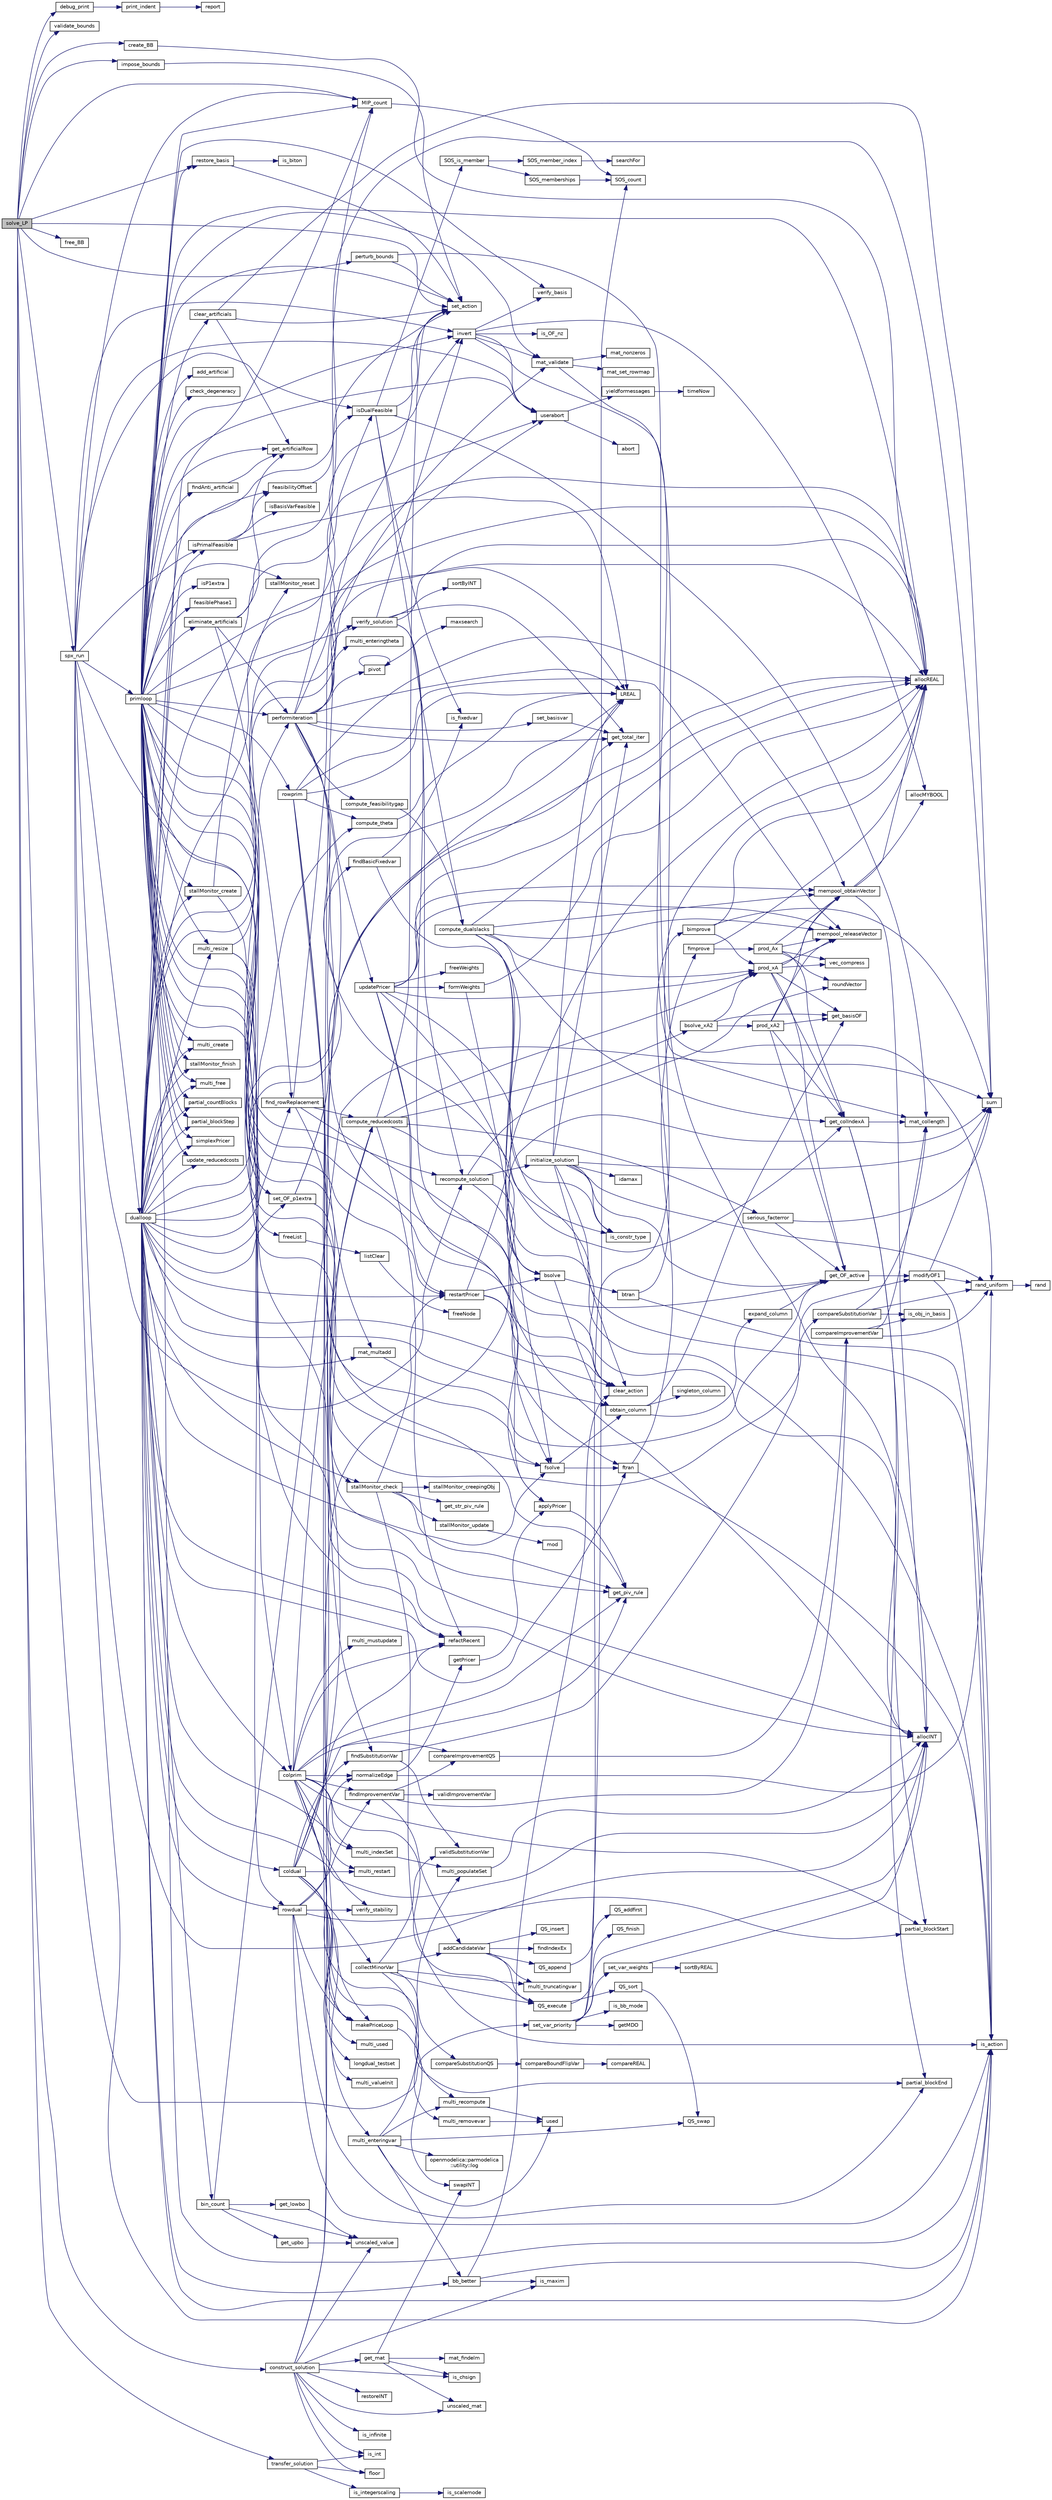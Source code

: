 digraph "solve_LP"
{
  edge [fontname="Helvetica",fontsize="10",labelfontname="Helvetica",labelfontsize="10"];
  node [fontname="Helvetica",fontsize="10",shape=record];
  rankdir="LR";
  Node1168 [label="solve_LP",height=0.2,width=0.4,color="black", fillcolor="grey75", style="filled", fontcolor="black"];
  Node1168 -> Node1169 [color="midnightblue",fontsize="10",style="solid",fontname="Helvetica"];
  Node1169 [label="debug_print",height=0.2,width=0.4,color="black", fillcolor="white", style="filled",URL="$d6/d82/lp__report_8c.html#a0ccdadb22d602055e46341d89d362c7e"];
  Node1169 -> Node1170 [color="midnightblue",fontsize="10",style="solid",fontname="Helvetica"];
  Node1170 [label="print_indent",height=0.2,width=0.4,color="black", fillcolor="white", style="filled",URL="$d6/d82/lp__report_8c.html#abc552c88ccc437ef9f267c7b7e725159"];
  Node1170 -> Node1171 [color="midnightblue",fontsize="10",style="solid",fontname="Helvetica"];
  Node1171 [label="report",height=0.2,width=0.4,color="black", fillcolor="white", style="filled",URL="$d6/d82/lp__report_8c.html#a44ef60e159dc1290b7da87301e244357"];
  Node1168 -> Node1172 [color="midnightblue",fontsize="10",style="solid",fontname="Helvetica"];
  Node1172 [label="validate_bounds",height=0.2,width=0.4,color="black", fillcolor="white", style="filled",URL="$d4/d79/lp__lib_8c.html#a29884982366ad44718981ca53cf327f9"];
  Node1168 -> Node1173 [color="midnightblue",fontsize="10",style="solid",fontname="Helvetica"];
  Node1173 [label="impose_bounds",height=0.2,width=0.4,color="black", fillcolor="white", style="filled",URL="$d4/d79/lp__lib_8c.html#a750610b495211f236815474e99a8e85a"];
  Node1173 -> Node1174 [color="midnightblue",fontsize="10",style="solid",fontname="Helvetica"];
  Node1174 [label="set_action",height=0.2,width=0.4,color="black", fillcolor="white", style="filled",URL="$d4/d79/lp__lib_8c.html#ad4fefd09a7c66c454785da9ec150ecc1"];
  Node1168 -> Node1175 [color="midnightblue",fontsize="10",style="solid",fontname="Helvetica"];
  Node1175 [label="restore_basis",height=0.2,width=0.4,color="black", fillcolor="white", style="filled",URL="$d4/d79/lp__lib_8c.html#a813f387194d0ca35c45cc01427be785e"];
  Node1175 -> Node1176 [color="midnightblue",fontsize="10",style="solid",fontname="Helvetica"];
  Node1176 [label="is_biton",height=0.2,width=0.4,color="black", fillcolor="white", style="filled",URL="$d6/d2f/lp__bit_8h.html#aa1525260dfa7e8679d16ed29883f7209"];
  Node1175 -> Node1174 [color="midnightblue",fontsize="10",style="solid",fontname="Helvetica"];
  Node1168 -> Node1177 [color="midnightblue",fontsize="10",style="solid",fontname="Helvetica"];
  Node1177 [label="spx_run",height=0.2,width=0.4,color="black", fillcolor="white", style="filled",URL="$d2/d6c/lp__simplex_8c.html#a96c15afcfa902a5b78af4dfb412010bd"];
  Node1177 -> Node1178 [color="midnightblue",fontsize="10",style="solid",fontname="Helvetica"];
  Node1178 [label="set_OF_p1extra",height=0.2,width=0.4,color="black", fillcolor="white", style="filled",URL="$d4/d79/lp__lib_8c.html#adc76c3db389fcfd8ce6a06c28dfc30fa"];
  Node1178 -> Node1179 [color="midnightblue",fontsize="10",style="solid",fontname="Helvetica"];
  Node1179 [label="get_total_iter",height=0.2,width=0.4,color="black", fillcolor="white", style="filled",URL="$d4/d79/lp__lib_8c.html#a16f9fb2efbfc7e98ea17543cfa84e8f5"];
  Node1178 -> Node1180 [color="midnightblue",fontsize="10",style="solid",fontname="Helvetica"];
  Node1180 [label="allocREAL",height=0.2,width=0.4,color="black", fillcolor="white", style="filled",URL="$d9/d18/lp__utils_8c.html#a7b25e1f9aee74052b4b6df28443ebf48"];
  Node1178 -> Node1181 [color="midnightblue",fontsize="10",style="solid",fontname="Helvetica"];
  Node1181 [label="modifyOF1",height=0.2,width=0.4,color="black", fillcolor="white", style="filled",URL="$d4/d79/lp__lib_8c.html#ab7ca78899eb41290218393c326a50fc9"];
  Node1181 -> Node1182 [color="midnightblue",fontsize="10",style="solid",fontname="Helvetica"];
  Node1182 [label="sum",height=0.2,width=0.4,color="black", fillcolor="white", style="filled",URL="$dd/d3c/examplehs071_8m.html#ad1d7e10c2dad1043eb0e1b51f99f1b31"];
  Node1181 -> Node1183 [color="midnightblue",fontsize="10",style="solid",fontname="Helvetica"];
  Node1183 [label="is_action",height=0.2,width=0.4,color="black", fillcolor="white", style="filled",URL="$d4/d79/lp__lib_8c.html#a4be8ef3ce8562e3cb31c64fd17a091b5"];
  Node1181 -> Node1184 [color="midnightblue",fontsize="10",style="solid",fontname="Helvetica"];
  Node1184 [label="rand_uniform",height=0.2,width=0.4,color="black", fillcolor="white", style="filled",URL="$d9/d18/lp__utils_8c.html#ad5a62af680804bed43221ee0bfde543b"];
  Node1184 -> Node1185 [color="midnightblue",fontsize="10",style="solid",fontname="Helvetica"];
  Node1185 [label="rand",height=0.2,width=0.4,color="black", fillcolor="white", style="filled",URL="$de/d3e/examplelasso_8m.html#a8c017ea44a7e8f824bf2149b1b209334"];
  Node1177 -> Node1186 [color="midnightblue",fontsize="10",style="solid",fontname="Helvetica"];
  Node1186 [label="allocINT",height=0.2,width=0.4,color="black", fillcolor="white", style="filled",URL="$d9/d18/lp__utils_8c.html#a2081b8e14a0691b7e3931fa280ad9e63"];
  Node1177 -> Node1187 [color="midnightblue",fontsize="10",style="solid",fontname="Helvetica"];
  Node1187 [label="MIP_count",height=0.2,width=0.4,color="black", fillcolor="white", style="filled",URL="$d4/d79/lp__lib_8c.html#a0395cc55a186f11f245a1f2ae6a7b39a"];
  Node1187 -> Node1188 [color="midnightblue",fontsize="10",style="solid",fontname="Helvetica"];
  Node1188 [label="SOS_count",height=0.2,width=0.4,color="black", fillcolor="white", style="filled",URL="$d4/d79/lp__lib_8c.html#a6b52f2979542d3a29dc0eb78b5ecb30b"];
  Node1177 -> Node1183 [color="midnightblue",fontsize="10",style="solid",fontname="Helvetica"];
  Node1177 -> Node1189 [color="midnightblue",fontsize="10",style="solid",fontname="Helvetica"];
  Node1189 [label="recompute_solution",height=0.2,width=0.4,color="black", fillcolor="white", style="filled",URL="$d4/d79/lp__lib_8c.html#ab8f2ca6c294e030ec1674c60f06a2af5"];
  Node1189 -> Node1190 [color="midnightblue",fontsize="10",style="solid",fontname="Helvetica"];
  Node1190 [label="initialize_solution",height=0.2,width=0.4,color="black", fillcolor="white", style="filled",URL="$d4/d79/lp__lib_8c.html#aafe976f3e28e493346637f2d483c68ea"];
  Node1190 -> Node1191 [color="midnightblue",fontsize="10",style="solid",fontname="Helvetica"];
  Node1191 [label="LREAL",height=0.2,width=0.4,color="black", fillcolor="white", style="filled",URL="$df/df7/lp__lib_8h.html#a6793a7216e39606f9dcb5b0227cecb64"];
  Node1190 -> Node1183 [color="midnightblue",fontsize="10",style="solid",fontname="Helvetica"];
  Node1190 -> Node1192 [color="midnightblue",fontsize="10",style="solid",fontname="Helvetica"];
  Node1192 [label="is_constr_type",height=0.2,width=0.4,color="black", fillcolor="white", style="filled",URL="$d4/d79/lp__lib_8c.html#af3bc504e14b11da527fa40ebe380f62c"];
  Node1190 -> Node1184 [color="midnightblue",fontsize="10",style="solid",fontname="Helvetica"];
  Node1190 -> Node1182 [color="midnightblue",fontsize="10",style="solid",fontname="Helvetica"];
  Node1190 -> Node1179 [color="midnightblue",fontsize="10",style="solid",fontname="Helvetica"];
  Node1190 -> Node1193 [color="midnightblue",fontsize="10",style="solid",fontname="Helvetica"];
  Node1193 [label="get_OF_active",height=0.2,width=0.4,color="black", fillcolor="white", style="filled",URL="$d4/d79/lp__lib_8c.html#aaf55ff4edccac8bf6e8f9345d46e8e50"];
  Node1193 -> Node1181 [color="midnightblue",fontsize="10",style="solid",fontname="Helvetica"];
  Node1190 -> Node1194 [color="midnightblue",fontsize="10",style="solid",fontname="Helvetica"];
  Node1194 [label="idamax",height=0.2,width=0.4,color="black", fillcolor="white", style="filled",URL="$d6/dcf/dlinpk_8f.html#acec03c5109f531c06b4fb301cf1a2d7a"];
  Node1190 -> Node1195 [color="midnightblue",fontsize="10",style="solid",fontname="Helvetica"];
  Node1195 [label="clear_action",height=0.2,width=0.4,color="black", fillcolor="white", style="filled",URL="$d4/d79/lp__lib_8c.html#a941b50ae0304175c08e08b8d90033b5f"];
  Node1189 -> Node1193 [color="midnightblue",fontsize="10",style="solid",fontname="Helvetica"];
  Node1189 -> Node1196 [color="midnightblue",fontsize="10",style="solid",fontname="Helvetica"];
  Node1196 [label="roundVector",height=0.2,width=0.4,color="black", fillcolor="white", style="filled",URL="$d9/d18/lp__utils_8c.html#a0ca773eb7a7eca9d7c7ea9596dd8ec67"];
  Node1189 -> Node1195 [color="midnightblue",fontsize="10",style="solid",fontname="Helvetica"];
  Node1177 -> Node1197 [color="midnightblue",fontsize="10",style="solid",fontname="Helvetica"];
  Node1197 [label="invert",height=0.2,width=0.4,color="black", fillcolor="white", style="filled",URL="$dc/d9a/lp__matrix_8c.html#a3826445947bc9ee4947369dde444e1a4"];
  Node1197 -> Node1198 [color="midnightblue",fontsize="10",style="solid",fontname="Helvetica"];
  Node1198 [label="mat_validate",height=0.2,width=0.4,color="black", fillcolor="white", style="filled",URL="$dc/d9a/lp__matrix_8c.html#a3b6cff0a7850997a4ac569451cb8ed47"];
  Node1198 -> Node1186 [color="midnightblue",fontsize="10",style="solid",fontname="Helvetica"];
  Node1198 -> Node1199 [color="midnightblue",fontsize="10",style="solid",fontname="Helvetica"];
  Node1199 [label="mat_nonzeros",height=0.2,width=0.4,color="black", fillcolor="white", style="filled",URL="$dc/d9a/lp__matrix_8c.html#a9430c42ed7853fd8dd6463ed7165f243"];
  Node1198 -> Node1200 [color="midnightblue",fontsize="10",style="solid",fontname="Helvetica"];
  Node1200 [label="mat_set_rowmap",height=0.2,width=0.4,color="black", fillcolor="white", style="filled",URL="$dc/d9a/lp__matrix_8c.html#a11d446e1461f23530cf5dc5b8e0a3b6a"];
  Node1197 -> Node1201 [color="midnightblue",fontsize="10",style="solid",fontname="Helvetica"];
  Node1201 [label="userabort",height=0.2,width=0.4,color="black", fillcolor="white", style="filled",URL="$d4/d79/lp__lib_8c.html#a0f52d280ba9e57a3011d4aac462eb52a"];
  Node1201 -> Node1202 [color="midnightblue",fontsize="10",style="solid",fontname="Helvetica"];
  Node1202 [label="abort",height=0.2,width=0.4,color="black", fillcolor="white", style="filled",URL="$d4/d98/g_09_09malloc_8c.html#ac54f53dc342019e8db34f4aa581a5792"];
  Node1201 -> Node1203 [color="midnightblue",fontsize="10",style="solid",fontname="Helvetica"];
  Node1203 [label="yieldformessages",height=0.2,width=0.4,color="black", fillcolor="white", style="filled",URL="$d4/d79/lp__lib_8c.html#abbafab594ab48b67748a8ea1de7855af"];
  Node1203 -> Node1204 [color="midnightblue",fontsize="10",style="solid",fontname="Helvetica"];
  Node1204 [label="timeNow",height=0.2,width=0.4,color="black", fillcolor="white", style="filled",URL="$dd/dc0/commonlib_8c.html#a27e32f680bca968d7155347aa07ee3c8"];
  Node1197 -> Node1205 [color="midnightblue",fontsize="10",style="solid",fontname="Helvetica"];
  Node1205 [label="allocMYBOOL",height=0.2,width=0.4,color="black", fillcolor="white", style="filled",URL="$d9/d18/lp__utils_8c.html#a0f35a721d2c3a4beea00b2840c2bea30"];
  Node1197 -> Node1206 [color="midnightblue",fontsize="10",style="solid",fontname="Helvetica"];
  Node1206 [label="verify_basis",height=0.2,width=0.4,color="black", fillcolor="white", style="filled",URL="$d4/d79/lp__lib_8c.html#a94863e6c34d2f9adca4906ac89fd3836"];
  Node1197 -> Node1207 [color="midnightblue",fontsize="10",style="solid",fontname="Helvetica"];
  Node1207 [label="mat_collength",height=0.2,width=0.4,color="black", fillcolor="white", style="filled",URL="$dc/d9a/lp__matrix_8c.html#a258da1c9a3b1fedd9704451f7ab7e6f4"];
  Node1197 -> Node1208 [color="midnightblue",fontsize="10",style="solid",fontname="Helvetica"];
  Node1208 [label="is_OF_nz",height=0.2,width=0.4,color="black", fillcolor="white", style="filled",URL="$d4/d79/lp__lib_8c.html#a13aadb0974610bf342f7c3003f5c5949"];
  Node1177 -> Node1209 [color="midnightblue",fontsize="10",style="solid",fontname="Helvetica"];
  Node1209 [label="isDualFeasible",height=0.2,width=0.4,color="black", fillcolor="white", style="filled",URL="$d4/d79/lp__lib_8c.html#a908525d7def8b052e7bea812932c630f"];
  Node1209 -> Node1210 [color="midnightblue",fontsize="10",style="solid",fontname="Helvetica"];
  Node1210 [label="compute_dualslacks",height=0.2,width=0.4,color="black", fillcolor="white", style="filled",URL="$d4/d79/lp__lib_8c.html#a61ec2c96e522ac744ef4dd83c8e21bc8"];
  Node1210 -> Node1183 [color="midnightblue",fontsize="10",style="solid",fontname="Helvetica"];
  Node1210 -> Node1186 [color="midnightblue",fontsize="10",style="solid",fontname="Helvetica"];
  Node1210 -> Node1180 [color="midnightblue",fontsize="10",style="solid",fontname="Helvetica"];
  Node1210 -> Node1211 [color="midnightblue",fontsize="10",style="solid",fontname="Helvetica"];
  Node1211 [label="mempool_obtainVector",height=0.2,width=0.4,color="black", fillcolor="white", style="filled",URL="$d9/d18/lp__utils_8c.html#a233b90f38c3d8ee45f68c6cf2a52f6c7"];
  Node1211 -> Node1205 [color="midnightblue",fontsize="10",style="solid",fontname="Helvetica"];
  Node1211 -> Node1186 [color="midnightblue",fontsize="10",style="solid",fontname="Helvetica"];
  Node1211 -> Node1180 [color="midnightblue",fontsize="10",style="solid",fontname="Helvetica"];
  Node1210 -> Node1212 [color="midnightblue",fontsize="10",style="solid",fontname="Helvetica"];
  Node1212 [label="get_colIndexA",height=0.2,width=0.4,color="black", fillcolor="white", style="filled",URL="$dc/d9a/lp__matrix_8c.html#a00e1a47f99bafc7bc525936719053bb6"];
  Node1212 -> Node1213 [color="midnightblue",fontsize="10",style="solid",fontname="Helvetica"];
  Node1213 [label="partial_blockStart",height=0.2,width=0.4,color="black", fillcolor="white", style="filled",URL="$d2/d46/lp__price_8c.html#aad871e7628dd08ee91e5186e24673d5a"];
  Node1212 -> Node1214 [color="midnightblue",fontsize="10",style="solid",fontname="Helvetica"];
  Node1214 [label="partial_blockEnd",height=0.2,width=0.4,color="black", fillcolor="white", style="filled",URL="$d2/d46/lp__price_8c.html#a6494d316c18292fc4f62ad39591a383a"];
  Node1212 -> Node1207 [color="midnightblue",fontsize="10",style="solid",fontname="Helvetica"];
  Node1210 -> Node1215 [color="midnightblue",fontsize="10",style="solid",fontname="Helvetica"];
  Node1215 [label="mempool_releaseVector",height=0.2,width=0.4,color="black", fillcolor="white", style="filled",URL="$d9/d18/lp__utils_8c.html#a0e98bd3eae05375391aa13a79dc248f9"];
  Node1210 -> Node1216 [color="midnightblue",fontsize="10",style="solid",fontname="Helvetica"];
  Node1216 [label="bsolve",height=0.2,width=0.4,color="black", fillcolor="white", style="filled",URL="$dc/d9a/lp__matrix_8c.html#adbd3fb78087dea9e6c99722365794300"];
  Node1216 -> Node1217 [color="midnightblue",fontsize="10",style="solid",fontname="Helvetica"];
  Node1217 [label="obtain_column",height=0.2,width=0.4,color="black", fillcolor="white", style="filled",URL="$d4/d79/lp__lib_8c.html#ae4196307991ee2e99d8a6f72725cba88"];
  Node1217 -> Node1218 [color="midnightblue",fontsize="10",style="solid",fontname="Helvetica"];
  Node1218 [label="expand_column",height=0.2,width=0.4,color="black", fillcolor="white", style="filled",URL="$d4/d79/lp__lib_8c.html#ae30734f760cb4f125077f794eec2ecc8"];
  Node1218 -> Node1193 [color="midnightblue",fontsize="10",style="solid",fontname="Helvetica"];
  Node1217 -> Node1219 [color="midnightblue",fontsize="10",style="solid",fontname="Helvetica"];
  Node1219 [label="singleton_column",height=0.2,width=0.4,color="black", fillcolor="white", style="filled",URL="$d4/d79/lp__lib_8c.html#ae46ef3e987a6fd4028212b2a0ef8f376"];
  Node1217 -> Node1220 [color="midnightblue",fontsize="10",style="solid",fontname="Helvetica"];
  Node1220 [label="get_basisOF",height=0.2,width=0.4,color="black", fillcolor="white", style="filled",URL="$d4/d79/lp__lib_8c.html#a1cfe6e6d89b2bd0ab58d3fa4f41db876"];
  Node1216 -> Node1221 [color="midnightblue",fontsize="10",style="solid",fontname="Helvetica"];
  Node1221 [label="btran",height=0.2,width=0.4,color="black", fillcolor="white", style="filled",URL="$dc/d9a/lp__matrix_8c.html#a8ee65a8e3a97d6cd8fcdbf4112d304a5"];
  Node1221 -> Node1183 [color="midnightblue",fontsize="10",style="solid",fontname="Helvetica"];
  Node1221 -> Node1222 [color="midnightblue",fontsize="10",style="solid",fontname="Helvetica"];
  Node1222 [label="bimprove",height=0.2,width=0.4,color="black", fillcolor="white", style="filled",URL="$dc/d9a/lp__matrix_8c.html#ae7cc653a31196d36336ad55816da1fa3"];
  Node1222 -> Node1180 [color="midnightblue",fontsize="10",style="solid",fontname="Helvetica"];
  Node1222 -> Node1223 [color="midnightblue",fontsize="10",style="solid",fontname="Helvetica"];
  Node1223 [label="prod_xA",height=0.2,width=0.4,color="black", fillcolor="white", style="filled",URL="$dc/d9a/lp__matrix_8c.html#af9acadda0286df191bd2b08c7811336b"];
  Node1223 -> Node1211 [color="midnightblue",fontsize="10",style="solid",fontname="Helvetica"];
  Node1223 -> Node1212 [color="midnightblue",fontsize="10",style="solid",fontname="Helvetica"];
  Node1223 -> Node1215 [color="midnightblue",fontsize="10",style="solid",fontname="Helvetica"];
  Node1223 -> Node1224 [color="midnightblue",fontsize="10",style="solid",fontname="Helvetica"];
  Node1224 [label="vec_compress",height=0.2,width=0.4,color="black", fillcolor="white", style="filled",URL="$dc/d9a/lp__matrix_8c.html#a1236d2af75570c5f158edcc0583233a5"];
  Node1223 -> Node1193 [color="midnightblue",fontsize="10",style="solid",fontname="Helvetica"];
  Node1223 -> Node1220 [color="midnightblue",fontsize="10",style="solid",fontname="Helvetica"];
  Node1222 -> Node1182 [color="midnightblue",fontsize="10",style="solid",fontname="Helvetica"];
  Node1210 -> Node1223 [color="midnightblue",fontsize="10",style="solid",fontname="Helvetica"];
  Node1209 -> Node1225 [color="midnightblue",fontsize="10",style="solid",fontname="Helvetica"];
  Node1225 [label="is_fixedvar",height=0.2,width=0.4,color="black", fillcolor="white", style="filled",URL="$d4/d79/lp__lib_8c.html#a427c691d797291d9e655b95183bd641b"];
  Node1209 -> Node1174 [color="midnightblue",fontsize="10",style="solid",fontname="Helvetica"];
  Node1209 -> Node1207 [color="midnightblue",fontsize="10",style="solid",fontname="Helvetica"];
  Node1209 -> Node1226 [color="midnightblue",fontsize="10",style="solid",fontname="Helvetica"];
  Node1226 [label="SOS_is_member",height=0.2,width=0.4,color="black", fillcolor="white", style="filled",URL="$d1/d43/lp___s_o_s_8c.html#ac6d92d690a02d843c7cbd098a8c1b7c8"];
  Node1226 -> Node1227 [color="midnightblue",fontsize="10",style="solid",fontname="Helvetica"];
  Node1227 [label="SOS_memberships",height=0.2,width=0.4,color="black", fillcolor="white", style="filled",URL="$d1/d43/lp___s_o_s_8c.html#ab1059c5b07145c9e49bee497380ca083"];
  Node1227 -> Node1188 [color="midnightblue",fontsize="10",style="solid",fontname="Helvetica"];
  Node1226 -> Node1228 [color="midnightblue",fontsize="10",style="solid",fontname="Helvetica"];
  Node1228 [label="SOS_member_index",height=0.2,width=0.4,color="black", fillcolor="white", style="filled",URL="$d1/d43/lp___s_o_s_8c.html#a95fb8e4ce406207601c2b180c531ddc6"];
  Node1228 -> Node1229 [color="midnightblue",fontsize="10",style="solid",fontname="Helvetica"];
  Node1229 [label="searchFor",height=0.2,width=0.4,color="black", fillcolor="white", style="filled",URL="$d9/d18/lp__utils_8c.html#a0f73f0fbd9ba7ed88022e713a6fe9f1b"];
  Node1177 -> Node1230 [color="midnightblue",fontsize="10",style="solid",fontname="Helvetica"];
  Node1230 [label="isPrimalFeasible",height=0.2,width=0.4,color="black", fillcolor="white", style="filled",URL="$d4/d79/lp__lib_8c.html#ad9691eea77803cce67a70e78528ef240"];
  Node1230 -> Node1231 [color="midnightblue",fontsize="10",style="solid",fontname="Helvetica"];
  Node1231 [label="isBasisVarFeasible",height=0.2,width=0.4,color="black", fillcolor="white", style="filled",URL="$d4/d79/lp__lib_8c.html#ac5fdcfbca2a7512d784a03e3ea052bb2"];
  Node1230 -> Node1191 [color="midnightblue",fontsize="10",style="solid",fontname="Helvetica"];
  Node1230 -> Node1232 [color="midnightblue",fontsize="10",style="solid",fontname="Helvetica"];
  Node1232 [label="feasibilityOffset",height=0.2,width=0.4,color="black", fillcolor="white", style="filled",URL="$d4/d79/lp__lib_8c.html#ac5fd807c68c710d7a6697b448cd044a9"];
  Node1232 -> Node1209 [color="midnightblue",fontsize="10",style="solid",fontname="Helvetica"];
  Node1177 -> Node1201 [color="midnightblue",fontsize="10",style="solid",fontname="Helvetica"];
  Node1177 -> Node1233 [color="midnightblue",fontsize="10",style="solid",fontname="Helvetica"];
  Node1233 [label="primloop",height=0.2,width=0.4,color="black", fillcolor="white", style="filled",URL="$d2/d6c/lp__simplex_8c.html#aaa7a1b253038231f1792b092e4e36267"];
  Node1233 -> Node1191 [color="midnightblue",fontsize="10",style="solid",fontname="Helvetica"];
  Node1233 -> Node1206 [color="midnightblue",fontsize="10",style="solid",fontname="Helvetica"];
  Node1233 -> Node1232 [color="midnightblue",fontsize="10",style="solid",fontname="Helvetica"];
  Node1233 -> Node1234 [color="midnightblue",fontsize="10",style="solid",fontname="Helvetica"];
  Node1234 [label="add_artificial",height=0.2,width=0.4,color="black", fillcolor="white", style="filled",URL="$d2/d6c/lp__simplex_8c.html#ace0087d174744c088c51017486c963f9"];
  Node1233 -> Node1180 [color="midnightblue",fontsize="10",style="solid",fontname="Helvetica"];
  Node1233 -> Node1186 [color="midnightblue",fontsize="10",style="solid",fontname="Helvetica"];
  Node1233 -> Node1198 [color="midnightblue",fontsize="10",style="solid",fontname="Helvetica"];
  Node1233 -> Node1178 [color="midnightblue",fontsize="10",style="solid",fontname="Helvetica"];
  Node1233 -> Node1235 [color="midnightblue",fontsize="10",style="solid",fontname="Helvetica"];
  Node1235 [label="simplexPricer",height=0.2,width=0.4,color="black", fillcolor="white", style="filled",URL="$da/d29/lp__price_p_s_e_8c.html#a2e92fae7f7826f2cdd20d54897abe426"];
  Node1233 -> Node1197 [color="midnightblue",fontsize="10",style="solid",fontname="Helvetica"];
  Node1233 -> Node1236 [color="midnightblue",fontsize="10",style="solid",fontname="Helvetica"];
  Node1236 [label="restartPricer",height=0.2,width=0.4,color="black", fillcolor="white", style="filled",URL="$da/d29/lp__price_p_s_e_8c.html#aaccf24d52dc9daa3cf352f8b88fd8820"];
  Node1236 -> Node1237 [color="midnightblue",fontsize="10",style="solid",fontname="Helvetica"];
  Node1237 [label="applyPricer",height=0.2,width=0.4,color="black", fillcolor="white", style="filled",URL="$da/d29/lp__price_p_s_e_8c.html#ac7bc3823c797927910e1dae4134d4b99"];
  Node1237 -> Node1238 [color="midnightblue",fontsize="10",style="solid",fontname="Helvetica"];
  Node1238 [label="get_piv_rule",height=0.2,width=0.4,color="black", fillcolor="white", style="filled",URL="$d4/d79/lp__lib_8c.html#abf9741b681392fca763dc425387f64f2"];
  Node1236 -> Node1180 [color="midnightblue",fontsize="10",style="solid",fontname="Helvetica"];
  Node1236 -> Node1216 [color="midnightblue",fontsize="10",style="solid",fontname="Helvetica"];
  Node1236 -> Node1239 [color="midnightblue",fontsize="10",style="solid",fontname="Helvetica"];
  Node1239 [label="fsolve",height=0.2,width=0.4,color="black", fillcolor="white", style="filled",URL="$dc/d9a/lp__matrix_8c.html#a67a365057ddfb006dc73ced0f96d185a"];
  Node1239 -> Node1217 [color="midnightblue",fontsize="10",style="solid",fontname="Helvetica"];
  Node1239 -> Node1240 [color="midnightblue",fontsize="10",style="solid",fontname="Helvetica"];
  Node1240 [label="ftran",height=0.2,width=0.4,color="black", fillcolor="white", style="filled",URL="$dc/d9a/lp__matrix_8c.html#ad6fdefeaa5d40091c7a20146fc413758"];
  Node1240 -> Node1183 [color="midnightblue",fontsize="10",style="solid",fontname="Helvetica"];
  Node1240 -> Node1241 [color="midnightblue",fontsize="10",style="solid",fontname="Helvetica"];
  Node1241 [label="fimprove",height=0.2,width=0.4,color="black", fillcolor="white", style="filled",URL="$dc/d9a/lp__matrix_8c.html#aa75cb5f463c270155ec6e92957eebacf"];
  Node1241 -> Node1180 [color="midnightblue",fontsize="10",style="solid",fontname="Helvetica"];
  Node1241 -> Node1242 [color="midnightblue",fontsize="10",style="solid",fontname="Helvetica"];
  Node1242 [label="prod_Ax",height=0.2,width=0.4,color="black", fillcolor="white", style="filled",URL="$dc/d9a/lp__matrix_8c.html#a131acfe80f62b2269f4b089f72405345"];
  Node1242 -> Node1211 [color="midnightblue",fontsize="10",style="solid",fontname="Helvetica"];
  Node1242 -> Node1212 [color="midnightblue",fontsize="10",style="solid",fontname="Helvetica"];
  Node1242 -> Node1215 [color="midnightblue",fontsize="10",style="solid",fontname="Helvetica"];
  Node1242 -> Node1224 [color="midnightblue",fontsize="10",style="solid",fontname="Helvetica"];
  Node1242 -> Node1196 [color="midnightblue",fontsize="10",style="solid",fontname="Helvetica"];
  Node1233 -> Node1243 [color="midnightblue",fontsize="10",style="solid",fontname="Helvetica"];
  Node1243 [label="multi_create",height=0.2,width=0.4,color="black", fillcolor="white", style="filled",URL="$d2/d46/lp__price_8c.html#a5d9b7356345667974ceac0313fdb35d4"];
  Node1233 -> Node1244 [color="midnightblue",fontsize="10",style="solid",fontname="Helvetica"];
  Node1244 [label="multi_resize",height=0.2,width=0.4,color="black", fillcolor="white", style="filled",URL="$d2/d46/lp__price_8c.html#ab1a1d550d8543717b170804d5930d46b"];
  Node1244 -> Node1186 [color="midnightblue",fontsize="10",style="solid",fontname="Helvetica"];
  Node1244 -> Node1245 [color="midnightblue",fontsize="10",style="solid",fontname="Helvetica"];
  Node1245 [label="freeList",height=0.2,width=0.4,color="black", fillcolor="white", style="filled",URL="$d7/d40/list_8c.html#a23c6d83f6a3c74182329fd92dbee3a17"];
  Node1245 -> Node1246 [color="midnightblue",fontsize="10",style="solid",fontname="Helvetica"];
  Node1246 [label="listClear",height=0.2,width=0.4,color="black", fillcolor="white", style="filled",URL="$d7/d40/list_8c.html#a77eaea1de0cfc5920d7308a0ac807afe"];
  Node1246 -> Node1247 [color="midnightblue",fontsize="10",style="solid",fontname="Helvetica"];
  Node1247 [label="freeNode",height=0.2,width=0.4,color="black", fillcolor="white", style="filled",URL="$d7/d40/list_8c.html#adc3dd557d69f4862d43276056596e1c5"];
  Node1244 -> Node1180 [color="midnightblue",fontsize="10",style="solid",fontname="Helvetica"];
  Node1233 -> Node1248 [color="midnightblue",fontsize="10",style="solid",fontname="Helvetica"];
  Node1248 [label="stallMonitor_create",height=0.2,width=0.4,color="black", fillcolor="white", style="filled",URL="$d2/d6c/lp__simplex_8c.html#a324f54dfd0ca4342827bdff244b80593"];
  Node1248 -> Node1238 [color="midnightblue",fontsize="10",style="solid",fontname="Helvetica"];
  Node1248 -> Node1249 [color="midnightblue",fontsize="10",style="solid",fontname="Helvetica"];
  Node1249 [label="stallMonitor_reset",height=0.2,width=0.4,color="black", fillcolor="white", style="filled",URL="$d2/d6c/lp__simplex_8c.html#aa282b946c7837e1b1f104e7207790898"];
  Node1233 -> Node1201 [color="midnightblue",fontsize="10",style="solid",fontname="Helvetica"];
  Node1233 -> Node1195 [color="midnightblue",fontsize="10",style="solid",fontname="Helvetica"];
  Node1233 -> Node1250 [color="midnightblue",fontsize="10",style="solid",fontname="Helvetica"];
  Node1250 [label="stallMonitor_check",height=0.2,width=0.4,color="black", fillcolor="white", style="filled",URL="$d2/d6c/lp__simplex_8c.html#a256354aaa5db9224451424c67f19cde3"];
  Node1250 -> Node1238 [color="midnightblue",fontsize="10",style="solid",fontname="Helvetica"];
  Node1250 -> Node1183 [color="midnightblue",fontsize="10",style="solid",fontname="Helvetica"];
  Node1250 -> Node1251 [color="midnightblue",fontsize="10",style="solid",fontname="Helvetica"];
  Node1251 [label="stallMonitor_creepingObj",height=0.2,width=0.4,color="black", fillcolor="white", style="filled",URL="$d2/d6c/lp__simplex_8c.html#a79728245653ac16c5aa189a8025a4694"];
  Node1250 -> Node1252 [color="midnightblue",fontsize="10",style="solid",fontname="Helvetica"];
  Node1252 [label="get_str_piv_rule",height=0.2,width=0.4,color="black", fillcolor="white", style="filled",URL="$d4/d79/lp__lib_8c.html#af6e15cc25a0ff75524a61173b882f31f"];
  Node1250 -> Node1236 [color="midnightblue",fontsize="10",style="solid",fontname="Helvetica"];
  Node1250 -> Node1253 [color="midnightblue",fontsize="10",style="solid",fontname="Helvetica"];
  Node1253 [label="stallMonitor_update",height=0.2,width=0.4,color="black", fillcolor="white", style="filled",URL="$d2/d6c/lp__simplex_8c.html#a4b4936ce3440ba9b6e640bae4903ba18"];
  Node1253 -> Node1254 [color="midnightblue",fontsize="10",style="solid",fontname="Helvetica"];
  Node1254 [label="mod",height=0.2,width=0.4,color="black", fillcolor="white", style="filled",URL="$dd/dc0/commonlib_8c.html#a4672811a4aa0edd5eea4910c53803529"];
  Node1233 -> Node1255 [color="midnightblue",fontsize="10",style="solid",fontname="Helvetica"];
  Node1255 [label="verify_solution",height=0.2,width=0.4,color="black", fillcolor="white", style="filled",URL="$d4/d79/lp__lib_8c.html#ad70aa299ec5571b67813424849432874"];
  Node1255 -> Node1186 [color="midnightblue",fontsize="10",style="solid",fontname="Helvetica"];
  Node1255 -> Node1180 [color="midnightblue",fontsize="10",style="solid",fontname="Helvetica"];
  Node1255 -> Node1256 [color="midnightblue",fontsize="10",style="solid",fontname="Helvetica"];
  Node1256 [label="sortByINT",height=0.2,width=0.4,color="black", fillcolor="white", style="filled",URL="$dd/dc0/commonlib_8c.html#a9d22aa7fead56453be021c785175ec44"];
  Node1255 -> Node1197 [color="midnightblue",fontsize="10",style="solid",fontname="Helvetica"];
  Node1255 -> Node1189 [color="midnightblue",fontsize="10",style="solid",fontname="Helvetica"];
  Node1255 -> Node1179 [color="midnightblue",fontsize="10",style="solid",fontname="Helvetica"];
  Node1233 -> Node1257 [color="midnightblue",fontsize="10",style="solid",fontname="Helvetica"];
  Node1257 [label="colprim",height=0.2,width=0.4,color="black", fillcolor="white", style="filled",URL="$d2/d46/lp__price_8c.html#af6f756e9deca97e5abba8d5ca96292f8"];
  Node1257 -> Node1238 [color="midnightblue",fontsize="10",style="solid",fontname="Helvetica"];
  Node1257 -> Node1258 [color="midnightblue",fontsize="10",style="solid",fontname="Helvetica"];
  Node1258 [label="multi_mustupdate",height=0.2,width=0.4,color="black", fillcolor="white", style="filled",URL="$d2/d46/lp__price_8c.html#ae9edb627d7d733c670020953722e2d4e"];
  Node1257 -> Node1259 [color="midnightblue",fontsize="10",style="solid",fontname="Helvetica"];
  Node1259 [label="multi_restart",height=0.2,width=0.4,color="black", fillcolor="white", style="filled",URL="$d2/d46/lp__price_8c.html#ad2ebab949988d55df04241807699f9ab"];
  Node1257 -> Node1260 [color="midnightblue",fontsize="10",style="solid",fontname="Helvetica"];
  Node1260 [label="multi_indexSet",height=0.2,width=0.4,color="black", fillcolor="white", style="filled",URL="$d2/d46/lp__price_8c.html#a07a8e29815ceecda01c482384cec954e"];
  Node1260 -> Node1261 [color="midnightblue",fontsize="10",style="solid",fontname="Helvetica"];
  Node1261 [label="multi_populateSet",height=0.2,width=0.4,color="black", fillcolor="white", style="filled",URL="$d2/d46/lp__price_8c.html#accf0fb039e83fdea654fc42b76ee631e"];
  Node1261 -> Node1186 [color="midnightblue",fontsize="10",style="solid",fontname="Helvetica"];
  Node1257 -> Node1262 [color="midnightblue",fontsize="10",style="solid",fontname="Helvetica"];
  Node1262 [label="refactRecent",height=0.2,width=0.4,color="black", fillcolor="white", style="filled",URL="$d4/d79/lp__lib_8c.html#a47a9032c2590d089b2fc7f82368fae9e"];
  Node1257 -> Node1263 [color="midnightblue",fontsize="10",style="solid",fontname="Helvetica"];
  Node1263 [label="compute_reducedcosts",height=0.2,width=0.4,color="black", fillcolor="white", style="filled",URL="$d2/d46/lp__price_8c.html#ac377efa2114929911da3e04150485031"];
  Node1263 -> Node1264 [color="midnightblue",fontsize="10",style="solid",fontname="Helvetica"];
  Node1264 [label="bsolve_xA2",height=0.2,width=0.4,color="black", fillcolor="white", style="filled",URL="$dc/d9a/lp__matrix_8c.html#aab8ddf7d43813a9046d1453a66acf9a2"];
  Node1264 -> Node1223 [color="midnightblue",fontsize="10",style="solid",fontname="Helvetica"];
  Node1264 -> Node1220 [color="midnightblue",fontsize="10",style="solid",fontname="Helvetica"];
  Node1264 -> Node1265 [color="midnightblue",fontsize="10",style="solid",fontname="Helvetica"];
  Node1265 [label="prod_xA2",height=0.2,width=0.4,color="black", fillcolor="white", style="filled",URL="$dc/d9a/lp__matrix_8c.html#aa1da2f4aedeaee78fffe05110935f7ab"];
  Node1265 -> Node1211 [color="midnightblue",fontsize="10",style="solid",fontname="Helvetica"];
  Node1265 -> Node1212 [color="midnightblue",fontsize="10",style="solid",fontname="Helvetica"];
  Node1265 -> Node1215 [color="midnightblue",fontsize="10",style="solid",fontname="Helvetica"];
  Node1265 -> Node1193 [color="midnightblue",fontsize="10",style="solid",fontname="Helvetica"];
  Node1265 -> Node1220 [color="midnightblue",fontsize="10",style="solid",fontname="Helvetica"];
  Node1263 -> Node1216 [color="midnightblue",fontsize="10",style="solid",fontname="Helvetica"];
  Node1263 -> Node1262 [color="midnightblue",fontsize="10",style="solid",fontname="Helvetica"];
  Node1263 -> Node1266 [color="midnightblue",fontsize="10",style="solid",fontname="Helvetica"];
  Node1266 [label="serious_facterror",height=0.2,width=0.4,color="black", fillcolor="white", style="filled",URL="$d2/d46/lp__price_8c.html#ae51f0ceb9321dde518c7e21682f07d02"];
  Node1266 -> Node1182 [color="midnightblue",fontsize="10",style="solid",fontname="Helvetica"];
  Node1266 -> Node1193 [color="midnightblue",fontsize="10",style="solid",fontname="Helvetica"];
  Node1263 -> Node1174 [color="midnightblue",fontsize="10",style="solid",fontname="Helvetica"];
  Node1263 -> Node1223 [color="midnightblue",fontsize="10",style="solid",fontname="Helvetica"];
  Node1257 -> Node1267 [color="midnightblue",fontsize="10",style="solid",fontname="Helvetica"];
  Node1267 [label="makePriceLoop",height=0.2,width=0.4,color="black", fillcolor="white", style="filled",URL="$d2/d46/lp__price_8c.html#a878d0b58c50d78c454b954c34b5dd7f7"];
  Node1267 -> Node1268 [color="midnightblue",fontsize="10",style="solid",fontname="Helvetica"];
  Node1268 [label="swapINT",height=0.2,width=0.4,color="black", fillcolor="white", style="filled",URL="$d9/d18/lp__utils_8c.html#a2c2ba6baa79af2ad08d08ca4baaec1b4"];
  Node1257 -> Node1269 [color="midnightblue",fontsize="10",style="solid",fontname="Helvetica"];
  Node1269 [label="normalizeEdge",height=0.2,width=0.4,color="black", fillcolor="white", style="filled",URL="$d2/d46/lp__price_8c.html#a37dc2914215b73f9f26ba21592e8a84d"];
  Node1269 -> Node1270 [color="midnightblue",fontsize="10",style="solid",fontname="Helvetica"];
  Node1270 [label="getPricer",height=0.2,width=0.4,color="black", fillcolor="white", style="filled",URL="$da/d29/lp__price_p_s_e_8c.html#ac49d615d6dfe640ec49cfffb509bf726"];
  Node1270 -> Node1237 [color="midnightblue",fontsize="10",style="solid",fontname="Helvetica"];
  Node1269 -> Node1184 [color="midnightblue",fontsize="10",style="solid",fontname="Helvetica"];
  Node1257 -> Node1271 [color="midnightblue",fontsize="10",style="solid",fontname="Helvetica"];
  Node1271 [label="findImprovementVar",height=0.2,width=0.4,color="black", fillcolor="white", style="filled",URL="$d2/d46/lp__price_8c.html#a636a39fc7aab9053f58bdd108551db04"];
  Node1271 -> Node1272 [color="midnightblue",fontsize="10",style="solid",fontname="Helvetica"];
  Node1272 [label="validImprovementVar",height=0.2,width=0.4,color="black", fillcolor="white", style="filled",URL="$d2/d46/lp__price_8c.html#aecf3c23a0d72a4d0e65b234f56549575"];
  Node1271 -> Node1273 [color="midnightblue",fontsize="10",style="solid",fontname="Helvetica"];
  Node1273 [label="addCandidateVar",height=0.2,width=0.4,color="black", fillcolor="white", style="filled",URL="$d2/d46/lp__price_8c.html#afb197219ba224df3e8dc60d442faffbc"];
  Node1273 -> Node1274 [color="midnightblue",fontsize="10",style="solid",fontname="Helvetica"];
  Node1274 [label="multi_truncatingvar",height=0.2,width=0.4,color="black", fillcolor="white", style="filled",URL="$d2/d46/lp__price_8c.html#a5df5ab010f62adaee447bee6d84282c4"];
  Node1273 -> Node1275 [color="midnightblue",fontsize="10",style="solid",fontname="Helvetica"];
  Node1275 [label="QS_execute",height=0.2,width=0.4,color="black", fillcolor="white", style="filled",URL="$dd/dc0/commonlib_8c.html#ab126b4e74d395602c673f9ed1e4c11f9"];
  Node1275 -> Node1276 [color="midnightblue",fontsize="10",style="solid",fontname="Helvetica"];
  Node1276 [label="QS_sort",height=0.2,width=0.4,color="black", fillcolor="white", style="filled",URL="$dd/dc0/commonlib_8c.html#a86623d24776b1bd93b3d2b5f07fcaeae"];
  Node1276 -> Node1277 [color="midnightblue",fontsize="10",style="solid",fontname="Helvetica"];
  Node1277 [label="QS_swap",height=0.2,width=0.4,color="black", fillcolor="white", style="filled",URL="$dd/dc0/commonlib_8c.html#a68b0dd61c7ac1ba5677019afc2a3fa57"];
  Node1275 -> Node1278 [color="midnightblue",fontsize="10",style="solid",fontname="Helvetica"];
  Node1278 [label="QS_finish",height=0.2,width=0.4,color="black", fillcolor="white", style="filled",URL="$dd/dc0/commonlib_8c.html#a666802923a838f9d770e37a56fbf0c46"];
  Node1273 -> Node1279 [color="midnightblue",fontsize="10",style="solid",fontname="Helvetica"];
  Node1279 [label="findIndexEx",height=0.2,width=0.4,color="black", fillcolor="white", style="filled",URL="$dd/dc0/commonlib_8c.html#ae19d89c33fe0cfd0bfb9e45afe9029c7"];
  Node1273 -> Node1280 [color="midnightblue",fontsize="10",style="solid",fontname="Helvetica"];
  Node1280 [label="QS_append",height=0.2,width=0.4,color="black", fillcolor="white", style="filled",URL="$dd/dc0/commonlib_8c.html#a40c60524b51009cc37d49eb4e3a9ea15"];
  Node1280 -> Node1281 [color="midnightblue",fontsize="10",style="solid",fontname="Helvetica"];
  Node1281 [label="QS_addfirst",height=0.2,width=0.4,color="black", fillcolor="white", style="filled",URL="$dd/dc0/commonlib_8c.html#afbde7f8244e8f2454e7d67e3a17e61b6"];
  Node1273 -> Node1282 [color="midnightblue",fontsize="10",style="solid",fontname="Helvetica"];
  Node1282 [label="QS_insert",height=0.2,width=0.4,color="black", fillcolor="white", style="filled",URL="$dd/dc0/commonlib_8c.html#a68c04b9ad371e9c1b9291d2dead4cf25"];
  Node1271 -> Node1283 [color="midnightblue",fontsize="10",style="solid",fontname="Helvetica"];
  Node1283 [label="compareImprovementQS",height=0.2,width=0.4,color="black", fillcolor="white", style="filled",URL="$d2/d46/lp__price_8c.html#aa8d67033bde290708ec2aa5e96215768"];
  Node1283 -> Node1284 [color="midnightblue",fontsize="10",style="solid",fontname="Helvetica"];
  Node1284 [label="compareImprovementVar",height=0.2,width=0.4,color="black", fillcolor="white", style="filled",URL="$d2/d46/lp__price_8c.html#ad55ed32292130ab1935bacfaab44681e"];
  Node1284 -> Node1207 [color="midnightblue",fontsize="10",style="solid",fontname="Helvetica"];
  Node1284 -> Node1285 [color="midnightblue",fontsize="10",style="solid",fontname="Helvetica"];
  Node1285 [label="is_obj_in_basis",height=0.2,width=0.4,color="black", fillcolor="white", style="filled",URL="$d4/d79/lp__lib_8c.html#a69e00985e2a0efffd20e7299b9576568"];
  Node1284 -> Node1184 [color="midnightblue",fontsize="10",style="solid",fontname="Helvetica"];
  Node1271 -> Node1284 [color="midnightblue",fontsize="10",style="solid",fontname="Helvetica"];
  Node1257 -> Node1275 [color="midnightblue",fontsize="10",style="solid",fontname="Helvetica"];
  Node1257 -> Node1283 [color="midnightblue",fontsize="10",style="solid",fontname="Helvetica"];
  Node1257 -> Node1213 [color="midnightblue",fontsize="10",style="solid",fontname="Helvetica"];
  Node1257 -> Node1214 [color="midnightblue",fontsize="10",style="solid",fontname="Helvetica"];
  Node1257 -> Node1286 [color="midnightblue",fontsize="10",style="solid",fontname="Helvetica"];
  Node1286 [label="multi_removevar",height=0.2,width=0.4,color="black", fillcolor="white", style="filled",URL="$d2/d46/lp__price_8c.html#ad59ab1fcef99ab2a88500d3117f836c5"];
  Node1286 -> Node1287 [color="midnightblue",fontsize="10",style="solid",fontname="Helvetica"];
  Node1287 [label="used",height=0.2,width=0.4,color="black", fillcolor="white", style="filled",URL="$da/d25/_c_vode_set_options_8m.html#a11233cb8dd1c3244481b806257aaf22c"];
  Node1257 -> Node1288 [color="midnightblue",fontsize="10",style="solid",fontname="Helvetica"];
  Node1288 [label="verify_stability",height=0.2,width=0.4,color="black", fillcolor="white", style="filled",URL="$d2/d46/lp__price_8c.html#a89825362fc1d75b6e4e27fa97ebcfb80"];
  Node1233 -> Node1289 [color="midnightblue",fontsize="10",style="solid",fontname="Helvetica"];
  Node1289 [label="partial_countBlocks",height=0.2,width=0.4,color="black", fillcolor="white", style="filled",URL="$d2/d46/lp__price_8c.html#aa668991293f77d7745f02b00d645cb56"];
  Node1233 -> Node1290 [color="midnightblue",fontsize="10",style="solid",fontname="Helvetica"];
  Node1290 [label="partial_blockStep",height=0.2,width=0.4,color="black", fillcolor="white", style="filled",URL="$d2/d46/lp__price_8c.html#a6c112e54e2545258a993a99f25049358"];
  Node1233 -> Node1183 [color="midnightblue",fontsize="10",style="solid",fontname="Helvetica"];
  Node1233 -> Node1239 [color="midnightblue",fontsize="10",style="solid",fontname="Helvetica"];
  Node1233 -> Node1291 [color="midnightblue",fontsize="10",style="solid",fontname="Helvetica"];
  Node1291 [label="check_degeneracy",height=0.2,width=0.4,color="black", fillcolor="white", style="filled",URL="$d4/d79/lp__lib_8c.html#a2580111903404379710c03ac83e85e20"];
  Node1233 -> Node1292 [color="midnightblue",fontsize="10",style="solid",fontname="Helvetica"];
  Node1292 [label="rowprim",height=0.2,width=0.4,color="black", fillcolor="white", style="filled",URL="$d2/d46/lp__price_8c.html#a9e98157a9f0f6cc716b83a6831b2d954"];
  Node1292 -> Node1191 [color="midnightblue",fontsize="10",style="solid",fontname="Helvetica"];
  Node1292 -> Node1238 [color="midnightblue",fontsize="10",style="solid",fontname="Helvetica"];
  Node1292 -> Node1211 [color="midnightblue",fontsize="10",style="solid",fontname="Helvetica"];
  Node1292 -> Node1267 [color="midnightblue",fontsize="10",style="solid",fontname="Helvetica"];
  Node1292 -> Node1293 [color="midnightblue",fontsize="10",style="solid",fontname="Helvetica"];
  Node1293 [label="compute_theta",height=0.2,width=0.4,color="black", fillcolor="white", style="filled",URL="$d4/d79/lp__lib_8c.html#a0a54926435d6db512c9f6376bbca7e24"];
  Node1293 -> Node1191 [color="midnightblue",fontsize="10",style="solid",fontname="Helvetica"];
  Node1292 -> Node1294 [color="midnightblue",fontsize="10",style="solid",fontname="Helvetica"];
  Node1294 [label="findSubstitutionVar",height=0.2,width=0.4,color="black", fillcolor="white", style="filled",URL="$d2/d46/lp__price_8c.html#ab52bfbf8d822bab7dddaead8310e0ea8"];
  Node1294 -> Node1295 [color="midnightblue",fontsize="10",style="solid",fontname="Helvetica"];
  Node1295 [label="validSubstitutionVar",height=0.2,width=0.4,color="black", fillcolor="white", style="filled",URL="$d2/d46/lp__price_8c.html#a8fc54250c356a36337ad8cb137a42f8c"];
  Node1294 -> Node1296 [color="midnightblue",fontsize="10",style="solid",fontname="Helvetica"];
  Node1296 [label="compareSubstitutionVar",height=0.2,width=0.4,color="black", fillcolor="white", style="filled",URL="$d2/d46/lp__price_8c.html#a45925609956cade62ab7e7a7acec608c"];
  Node1296 -> Node1207 [color="midnightblue",fontsize="10",style="solid",fontname="Helvetica"];
  Node1296 -> Node1285 [color="midnightblue",fontsize="10",style="solid",fontname="Helvetica"];
  Node1296 -> Node1184 [color="midnightblue",fontsize="10",style="solid",fontname="Helvetica"];
  Node1292 -> Node1215 [color="midnightblue",fontsize="10",style="solid",fontname="Helvetica"];
  Node1233 -> Node1297 [color="midnightblue",fontsize="10",style="solid",fontname="Helvetica"];
  Node1297 [label="findAnti_artificial",height=0.2,width=0.4,color="black", fillcolor="white", style="filled",URL="$d2/d6c/lp__simplex_8c.html#a333db04bf8d49ffe814ac934eb5b0175"];
  Node1297 -> Node1298 [color="midnightblue",fontsize="10",style="solid",fontname="Helvetica"];
  Node1298 [label="get_artificialRow",height=0.2,width=0.4,color="black", fillcolor="white", style="filled",URL="$d2/d6c/lp__simplex_8c.html#a8b0c08394ed0dd9fb9650348efa22373"];
  Node1233 -> Node1174 [color="midnightblue",fontsize="10",style="solid",fontname="Helvetica"];
  Node1233 -> Node1262 [color="midnightblue",fontsize="10",style="solid",fontname="Helvetica"];
  Node1233 -> Node1299 [color="midnightblue",fontsize="10",style="solid",fontname="Helvetica"];
  Node1299 [label="isP1extra",height=0.2,width=0.4,color="black", fillcolor="white", style="filled",URL="$d4/d79/lp__lib_8c.html#a623424cfecf37c16332a1363187928d3"];
  Node1233 -> Node1300 [color="midnightblue",fontsize="10",style="solid",fontname="Helvetica"];
  Node1300 [label="feasiblePhase1",height=0.2,width=0.4,color="black", fillcolor="white", style="filled",URL="$d4/d79/lp__lib_8c.html#a80f2b42efd6e14a0aa5807828ddd1c65"];
  Node1233 -> Node1187 [color="midnightblue",fontsize="10",style="solid",fontname="Helvetica"];
  Node1233 -> Node1298 [color="midnightblue",fontsize="10",style="solid",fontname="Helvetica"];
  Node1233 -> Node1301 [color="midnightblue",fontsize="10",style="solid",fontname="Helvetica"];
  Node1301 [label="eliminate_artificials",height=0.2,width=0.4,color="black", fillcolor="white", style="filled",URL="$d2/d6c/lp__simplex_8c.html#a5e9816f3bfe556d444b034ba1e97b02b"];
  Node1301 -> Node1182 [color="midnightblue",fontsize="10",style="solid",fontname="Helvetica"];
  Node1301 -> Node1298 [color="midnightblue",fontsize="10",style="solid",fontname="Helvetica"];
  Node1301 -> Node1302 [color="midnightblue",fontsize="10",style="solid",fontname="Helvetica"];
  Node1302 [label="find_rowReplacement",height=0.2,width=0.4,color="black", fillcolor="white", style="filled",URL="$d2/d46/lp__price_8c.html#aa2828cd618b7e668ca5bfa59b53764f1"];
  Node1302 -> Node1174 [color="midnightblue",fontsize="10",style="solid",fontname="Helvetica"];
  Node1302 -> Node1263 [color="midnightblue",fontsize="10",style="solid",fontname="Helvetica"];
  Node1302 -> Node1195 [color="midnightblue",fontsize="10",style="solid",fontname="Helvetica"];
  Node1302 -> Node1239 [color="midnightblue",fontsize="10",style="solid",fontname="Helvetica"];
  Node1301 -> Node1303 [color="midnightblue",fontsize="10",style="solid",fontname="Helvetica"];
  Node1303 [label="performiteration",height=0.2,width=0.4,color="black", fillcolor="white", style="filled",URL="$d4/d79/lp__lib_8c.html#aab89ee40b1d5308324fb3540d4eaf2b6"];
  Node1303 -> Node1304 [color="midnightblue",fontsize="10",style="solid",fontname="Helvetica"];
  Node1304 [label="pivot",height=0.2,width=0.4,color="black", fillcolor="white", style="filled",URL="$d8/ddb/pivot_8c.html#ab5a6f9fdbe32041bc6c96d75ea4cf8df"];
  Node1304 -> Node1304 [color="midnightblue",fontsize="10",style="solid",fontname="Helvetica"];
  Node1304 -> Node1305 [color="midnightblue",fontsize="10",style="solid",fontname="Helvetica"];
  Node1305 [label="maxsearch",height=0.2,width=0.4,color="black", fillcolor="white", style="filled",URL="$d8/ddb/pivot_8c.html#ac2fd215a936e340743ddee47869b57ff"];
  Node1303 -> Node1191 [color="midnightblue",fontsize="10",style="solid",fontname="Helvetica"];
  Node1303 -> Node1201 [color="midnightblue",fontsize="10",style="solid",fontname="Helvetica"];
  Node1303 -> Node1179 [color="midnightblue",fontsize="10",style="solid",fontname="Helvetica"];
  Node1303 -> Node1180 [color="midnightblue",fontsize="10",style="solid",fontname="Helvetica"];
  Node1303 -> Node1306 [color="midnightblue",fontsize="10",style="solid",fontname="Helvetica"];
  Node1306 [label="mat_multadd",height=0.2,width=0.4,color="black", fillcolor="white", style="filled",URL="$dc/d9a/lp__matrix_8c.html#a07fe6a35cb93fc7f99507bd5dcad1d55"];
  Node1306 -> Node1193 [color="midnightblue",fontsize="10",style="solid",fontname="Helvetica"];
  Node1303 -> Node1240 [color="midnightblue",fontsize="10",style="solid",fontname="Helvetica"];
  Node1303 -> Node1307 [color="midnightblue",fontsize="10",style="solid",fontname="Helvetica"];
  Node1307 [label="multi_enteringtheta",height=0.2,width=0.4,color="black", fillcolor="white", style="filled",URL="$d2/d46/lp__price_8c.html#a896f9dc7d734e7eba5ba99e4c96bada9"];
  Node1303 -> Node1192 [color="midnightblue",fontsize="10",style="solid",fontname="Helvetica"];
  Node1303 -> Node1308 [color="midnightblue",fontsize="10",style="solid",fontname="Helvetica"];
  Node1308 [label="updatePricer",height=0.2,width=0.4,color="black", fillcolor="white", style="filled",URL="$da/d29/lp__price_p_s_e_8c.html#ad16c1ea6f969c6d72f135e859d82479f"];
  Node1308 -> Node1237 [color="midnightblue",fontsize="10",style="solid",fontname="Helvetica"];
  Node1308 -> Node1309 [color="midnightblue",fontsize="10",style="solid",fontname="Helvetica"];
  Node1309 [label="formWeights",height=0.2,width=0.4,color="black", fillcolor="white", style="filled",URL="$da/d29/lp__price_p_s_e_8c.html#aa82070e3c7c41fe6cb30727ecbf9e5ed"];
  Node1309 -> Node1180 [color="midnightblue",fontsize="10",style="solid",fontname="Helvetica"];
  Node1309 -> Node1239 [color="midnightblue",fontsize="10",style="solid",fontname="Helvetica"];
  Node1308 -> Node1180 [color="midnightblue",fontsize="10",style="solid",fontname="Helvetica"];
  Node1308 -> Node1216 [color="midnightblue",fontsize="10",style="solid",fontname="Helvetica"];
  Node1308 -> Node1211 [color="midnightblue",fontsize="10",style="solid",fontname="Helvetica"];
  Node1308 -> Node1212 [color="midnightblue",fontsize="10",style="solid",fontname="Helvetica"];
  Node1308 -> Node1215 [color="midnightblue",fontsize="10",style="solid",fontname="Helvetica"];
  Node1308 -> Node1223 [color="midnightblue",fontsize="10",style="solid",fontname="Helvetica"];
  Node1308 -> Node1310 [color="midnightblue",fontsize="10",style="solid",fontname="Helvetica"];
  Node1310 [label="freeWeights",height=0.2,width=0.4,color="black", fillcolor="white", style="filled",URL="$da/d29/lp__price_p_s_e_8c.html#a1ac3c6f26ca2924e42223af64a79cb4b"];
  Node1308 -> Node1236 [color="midnightblue",fontsize="10",style="solid",fontname="Helvetica"];
  Node1303 -> Node1311 [color="midnightblue",fontsize="10",style="solid",fontname="Helvetica"];
  Node1311 [label="set_basisvar",height=0.2,width=0.4,color="black", fillcolor="white", style="filled",URL="$d4/d79/lp__lib_8c.html#a01f591b764983be1beb8654c8b28fed6"];
  Node1311 -> Node1179 [color="midnightblue",fontsize="10",style="solid",fontname="Helvetica"];
  Node1303 -> Node1187 [color="midnightblue",fontsize="10",style="solid",fontname="Helvetica"];
  Node1303 -> Node1255 [color="midnightblue",fontsize="10",style="solid",fontname="Helvetica"];
  Node1303 -> Node1312 [color="midnightblue",fontsize="10",style="solid",fontname="Helvetica"];
  Node1312 [label="compute_feasibilitygap",height=0.2,width=0.4,color="black", fillcolor="white", style="filled",URL="$d4/d79/lp__lib_8c.html#a761a9b21146f2341dbaa9a49285d957e"];
  Node1312 -> Node1210 [color="midnightblue",fontsize="10",style="solid",fontname="Helvetica"];
  Node1233 -> Node1313 [color="midnightblue",fontsize="10",style="solid",fontname="Helvetica"];
  Node1313 [label="rowdual",height=0.2,width=0.4,color="black", fillcolor="white", style="filled",URL="$d2/d46/lp__price_8c.html#a85beaab945bff303bf1aa8c85d850b41"];
  Node1313 -> Node1183 [color="midnightblue",fontsize="10",style="solid",fontname="Helvetica"];
  Node1313 -> Node1213 [color="midnightblue",fontsize="10",style="solid",fontname="Helvetica"];
  Node1313 -> Node1214 [color="midnightblue",fontsize="10",style="solid",fontname="Helvetica"];
  Node1313 -> Node1267 [color="midnightblue",fontsize="10",style="solid",fontname="Helvetica"];
  Node1313 -> Node1269 [color="midnightblue",fontsize="10",style="solid",fontname="Helvetica"];
  Node1313 -> Node1271 [color="midnightblue",fontsize="10",style="solid",fontname="Helvetica"];
  Node1313 -> Node1288 [color="midnightblue",fontsize="10",style="solid",fontname="Helvetica"];
  Node1233 -> Node1189 [color="midnightblue",fontsize="10",style="solid",fontname="Helvetica"];
  Node1233 -> Node1303 [color="midnightblue",fontsize="10",style="solid",fontname="Helvetica"];
  Node1233 -> Node1314 [color="midnightblue",fontsize="10",style="solid",fontname="Helvetica"];
  Node1314 [label="update_reducedcosts",height=0.2,width=0.4,color="black", fillcolor="white", style="filled",URL="$d2/d46/lp__price_8c.html#a1bee6b26e7b39e2161405b7c581f77be"];
  Node1233 -> Node1249 [color="midnightblue",fontsize="10",style="solid",fontname="Helvetica"];
  Node1233 -> Node1315 [color="midnightblue",fontsize="10",style="solid",fontname="Helvetica"];
  Node1315 [label="clear_artificials",height=0.2,width=0.4,color="black", fillcolor="white", style="filled",URL="$d2/d6c/lp__simplex_8c.html#a57ab730730349ccf77ad71179dc496f9"];
  Node1315 -> Node1182 [color="midnightblue",fontsize="10",style="solid",fontname="Helvetica"];
  Node1315 -> Node1298 [color="midnightblue",fontsize="10",style="solid",fontname="Helvetica"];
  Node1315 -> Node1174 [color="midnightblue",fontsize="10",style="solid",fontname="Helvetica"];
  Node1233 -> Node1175 [color="midnightblue",fontsize="10",style="solid",fontname="Helvetica"];
  Node1233 -> Node1316 [color="midnightblue",fontsize="10",style="solid",fontname="Helvetica"];
  Node1316 [label="stallMonitor_finish",height=0.2,width=0.4,color="black", fillcolor="white", style="filled",URL="$d2/d6c/lp__simplex_8c.html#a9c99e95413f399e2759d8283d0e430b1"];
  Node1233 -> Node1317 [color="midnightblue",fontsize="10",style="solid",fontname="Helvetica"];
  Node1317 [label="multi_free",height=0.2,width=0.4,color="black", fillcolor="white", style="filled",URL="$d2/d46/lp__price_8c.html#a8131cbd06f29f60648ea2cb4a527be21"];
  Node1177 -> Node1318 [color="midnightblue",fontsize="10",style="solid",fontname="Helvetica"];
  Node1318 [label="dualloop",height=0.2,width=0.4,color="black", fillcolor="white", style="filled",URL="$d2/d6c/lp__simplex_8c.html#a881918469722e512db8bd95bb1ec940c"];
  Node1318 -> Node1191 [color="midnightblue",fontsize="10",style="solid",fontname="Helvetica"];
  Node1318 -> Node1180 [color="midnightblue",fontsize="10",style="solid",fontname="Helvetica"];
  Node1318 -> Node1186 [color="midnightblue",fontsize="10",style="solid",fontname="Helvetica"];
  Node1318 -> Node1178 [color="midnightblue",fontsize="10",style="solid",fontname="Helvetica"];
  Node1318 -> Node1235 [color="midnightblue",fontsize="10",style="solid",fontname="Helvetica"];
  Node1318 -> Node1197 [color="midnightblue",fontsize="10",style="solid",fontname="Helvetica"];
  Node1318 -> Node1236 [color="midnightblue",fontsize="10",style="solid",fontname="Helvetica"];
  Node1318 -> Node1187 [color="midnightblue",fontsize="10",style="solid",fontname="Helvetica"];
  Node1318 -> Node1243 [color="midnightblue",fontsize="10",style="solid",fontname="Helvetica"];
  Node1318 -> Node1244 [color="midnightblue",fontsize="10",style="solid",fontname="Helvetica"];
  Node1318 -> Node1260 [color="midnightblue",fontsize="10",style="solid",fontname="Helvetica"];
  Node1318 -> Node1248 [color="midnightblue",fontsize="10",style="solid",fontname="Helvetica"];
  Node1318 -> Node1319 [color="midnightblue",fontsize="10",style="solid",fontname="Helvetica"];
  Node1319 [label="bin_count",height=0.2,width=0.4,color="black", fillcolor="white", style="filled",URL="$d4/d79/lp__lib_8c.html#a4a12e92bac4a0375483cb942558f1863"];
  Node1319 -> Node1182 [color="midnightblue",fontsize="10",style="solid",fontname="Helvetica"];
  Node1319 -> Node1320 [color="midnightblue",fontsize="10",style="solid",fontname="Helvetica"];
  Node1320 [label="unscaled_value",height=0.2,width=0.4,color="black", fillcolor="white", style="filled",URL="$de/d15/lp__scale_8c.html#a8a715ab2e7ea76aeab2f369b302820b7"];
  Node1319 -> Node1321 [color="midnightblue",fontsize="10",style="solid",fontname="Helvetica"];
  Node1321 [label="get_upbo",height=0.2,width=0.4,color="black", fillcolor="white", style="filled",URL="$d4/d79/lp__lib_8c.html#adda327e5e32e793eedd0801630f37e03"];
  Node1321 -> Node1320 [color="midnightblue",fontsize="10",style="solid",fontname="Helvetica"];
  Node1319 -> Node1322 [color="midnightblue",fontsize="10",style="solid",fontname="Helvetica"];
  Node1322 [label="get_lowbo",height=0.2,width=0.4,color="black", fillcolor="white", style="filled",URL="$d4/d79/lp__lib_8c.html#a2f85d48a984f800cd0fdd8a4a44fb274"];
  Node1322 -> Node1320 [color="midnightblue",fontsize="10",style="solid",fontname="Helvetica"];
  Node1318 -> Node1201 [color="midnightblue",fontsize="10",style="solid",fontname="Helvetica"];
  Node1318 -> Node1250 [color="midnightblue",fontsize="10",style="solid",fontname="Helvetica"];
  Node1318 -> Node1217 [color="midnightblue",fontsize="10",style="solid",fontname="Helvetica"];
  Node1318 -> Node1306 [color="midnightblue",fontsize="10",style="solid",fontname="Helvetica"];
  Node1318 -> Node1240 [color="midnightblue",fontsize="10",style="solid",fontname="Helvetica"];
  Node1318 -> Node1313 [color="midnightblue",fontsize="10",style="solid",fontname="Helvetica"];
  Node1318 -> Node1289 [color="midnightblue",fontsize="10",style="solid",fontname="Helvetica"];
  Node1318 -> Node1290 [color="midnightblue",fontsize="10",style="solid",fontname="Helvetica"];
  Node1318 -> Node1195 [color="midnightblue",fontsize="10",style="solid",fontname="Helvetica"];
  Node1318 -> Node1323 [color="midnightblue",fontsize="10",style="solid",fontname="Helvetica"];
  Node1323 [label="coldual",height=0.2,width=0.4,color="black", fillcolor="white", style="filled",URL="$d2/d46/lp__price_8c.html#a956054a45ac5f9a7c0b35405ecdfc786"];
  Node1323 -> Node1191 [color="midnightblue",fontsize="10",style="solid",fontname="Helvetica"];
  Node1323 -> Node1262 [color="midnightblue",fontsize="10",style="solid",fontname="Helvetica"];
  Node1323 -> Node1263 [color="midnightblue",fontsize="10",style="solid",fontname="Helvetica"];
  Node1323 -> Node1324 [color="midnightblue",fontsize="10",style="solid",fontname="Helvetica"];
  Node1324 [label="longdual_testset",height=0.2,width=0.4,color="black", fillcolor="white", style="filled",URL="$d2/d46/lp__price_8c.html#a8c3055ab723cd4af3f52564418fe6453"];
  Node1323 -> Node1238 [color="midnightblue",fontsize="10",style="solid",fontname="Helvetica"];
  Node1323 -> Node1259 [color="midnightblue",fontsize="10",style="solid",fontname="Helvetica"];
  Node1323 -> Node1325 [color="midnightblue",fontsize="10",style="solid",fontname="Helvetica"];
  Node1325 [label="multi_valueInit",height=0.2,width=0.4,color="black", fillcolor="white", style="filled",URL="$d2/d46/lp__price_8c.html#a4c46e16d7ae08f0f31c228f28c08b7c0"];
  Node1323 -> Node1267 [color="midnightblue",fontsize="10",style="solid",fontname="Helvetica"];
  Node1323 -> Node1326 [color="midnightblue",fontsize="10",style="solid",fontname="Helvetica"];
  Node1326 [label="collectMinorVar",height=0.2,width=0.4,color="black", fillcolor="white", style="filled",URL="$d2/d46/lp__price_8c.html#a37cf9776e07a2ed0adc6b290bb7ce83d"];
  Node1326 -> Node1295 [color="midnightblue",fontsize="10",style="solid",fontname="Helvetica"];
  Node1326 -> Node1274 [color="midnightblue",fontsize="10",style="solid",fontname="Helvetica"];
  Node1326 -> Node1275 [color="midnightblue",fontsize="10",style="solid",fontname="Helvetica"];
  Node1326 -> Node1327 [color="midnightblue",fontsize="10",style="solid",fontname="Helvetica"];
  Node1327 [label="compareSubstitutionQS",height=0.2,width=0.4,color="black", fillcolor="white", style="filled",URL="$d2/d46/lp__price_8c.html#ae1186631781911be5a6607169328b245"];
  Node1327 -> Node1328 [color="midnightblue",fontsize="10",style="solid",fontname="Helvetica"];
  Node1328 [label="compareBoundFlipVar",height=0.2,width=0.4,color="black", fillcolor="white", style="filled",URL="$d2/d46/lp__price_8c.html#acf62e41599f79d133b0d07b1a49fa80a"];
  Node1328 -> Node1329 [color="midnightblue",fontsize="10",style="solid",fontname="Helvetica"];
  Node1329 [label="compareREAL",height=0.2,width=0.4,color="black", fillcolor="white", style="filled",URL="$dd/dc0/commonlib_8c.html#a93d4c70d927944172ef9dacecaf053c5"];
  Node1326 -> Node1330 [color="midnightblue",fontsize="10",style="solid",fontname="Helvetica"];
  Node1330 [label="multi_recompute",height=0.2,width=0.4,color="black", fillcolor="white", style="filled",URL="$d2/d46/lp__price_8c.html#a8ba3de3a79ac3da343cc665b5de3774e"];
  Node1330 -> Node1287 [color="midnightblue",fontsize="10",style="solid",fontname="Helvetica"];
  Node1326 -> Node1273 [color="midnightblue",fontsize="10",style="solid",fontname="Helvetica"];
  Node1323 -> Node1294 [color="midnightblue",fontsize="10",style="solid",fontname="Helvetica"];
  Node1323 -> Node1331 [color="midnightblue",fontsize="10",style="solid",fontname="Helvetica"];
  Node1331 [label="multi_enteringvar",height=0.2,width=0.4,color="black", fillcolor="white", style="filled",URL="$d2/d46/lp__price_8c.html#a3d5695c7210f15f5553b177ba85dab14"];
  Node1331 -> Node1332 [color="midnightblue",fontsize="10",style="solid",fontname="Helvetica"];
  Node1332 [label="bb_better",height=0.2,width=0.4,color="black", fillcolor="white", style="filled",URL="$d4/d79/lp__lib_8c.html#a668263a680c9f620a1b86d840216a103"];
  Node1332 -> Node1333 [color="midnightblue",fontsize="10",style="solid",fontname="Helvetica"];
  Node1333 [label="is_maxim",height=0.2,width=0.4,color="black", fillcolor="white", style="filled",URL="$d4/d79/lp__lib_8c.html#a75d7be9b3e915fbefb32e1d2f06e35a7"];
  Node1332 -> Node1183 [color="midnightblue",fontsize="10",style="solid",fontname="Helvetica"];
  Node1332 -> Node1195 [color="midnightblue",fontsize="10",style="solid",fontname="Helvetica"];
  Node1331 -> Node1334 [color="midnightblue",fontsize="10",style="solid",fontname="Helvetica"];
  Node1334 [label="openmodelica::parmodelica\l::utility::log",height=0.2,width=0.4,color="black", fillcolor="white", style="filled",URL="$db/d09/namespaceopenmodelica_1_1parmodelica_1_1utility.html#ae84e5a8833045259d0177b397c86cf3b"];
  Node1331 -> Node1287 [color="midnightblue",fontsize="10",style="solid",fontname="Helvetica"];
  Node1331 -> Node1277 [color="midnightblue",fontsize="10",style="solid",fontname="Helvetica"];
  Node1331 -> Node1330 [color="midnightblue",fontsize="10",style="solid",fontname="Helvetica"];
  Node1331 -> Node1261 [color="midnightblue",fontsize="10",style="solid",fontname="Helvetica"];
  Node1323 -> Node1335 [color="midnightblue",fontsize="10",style="solid",fontname="Helvetica"];
  Node1335 [label="multi_used",height=0.2,width=0.4,color="black", fillcolor="white", style="filled",URL="$d2/d46/lp__price_8c.html#a340b501467c8bce1f2f2bdbf58bcdb59"];
  Node1318 -> Node1239 [color="midnightblue",fontsize="10",style="solid",fontname="Helvetica"];
  Node1318 -> Node1262 [color="midnightblue",fontsize="10",style="solid",fontname="Helvetica"];
  Node1318 -> Node1174 [color="midnightblue",fontsize="10",style="solid",fontname="Helvetica"];
  Node1318 -> Node1293 [color="midnightblue",fontsize="10",style="solid",fontname="Helvetica"];
  Node1318 -> Node1183 [color="midnightblue",fontsize="10",style="solid",fontname="Helvetica"];
  Node1318 -> Node1336 [color="midnightblue",fontsize="10",style="solid",fontname="Helvetica"];
  Node1336 [label="findBasicFixedvar",height=0.2,width=0.4,color="black", fillcolor="white", style="filled",URL="$d4/d79/lp__lib_8c.html#ace8398b14a30270290ece6942e123b9f"];
  Node1336 -> Node1192 [color="midnightblue",fontsize="10",style="solid",fontname="Helvetica"];
  Node1336 -> Node1225 [color="midnightblue",fontsize="10",style="solid",fontname="Helvetica"];
  Node1318 -> Node1302 [color="midnightblue",fontsize="10",style="solid",fontname="Helvetica"];
  Node1318 -> Node1303 [color="midnightblue",fontsize="10",style="solid",fontname="Helvetica"];
  Node1318 -> Node1230 [color="midnightblue",fontsize="10",style="solid",fontname="Helvetica"];
  Node1318 -> Node1332 [color="midnightblue",fontsize="10",style="solid",fontname="Helvetica"];
  Node1318 -> Node1209 [color="midnightblue",fontsize="10",style="solid",fontname="Helvetica"];
  Node1318 -> Node1314 [color="midnightblue",fontsize="10",style="solid",fontname="Helvetica"];
  Node1318 -> Node1257 [color="midnightblue",fontsize="10",style="solid",fontname="Helvetica"];
  Node1318 -> Node1316 [color="midnightblue",fontsize="10",style="solid",fontname="Helvetica"];
  Node1318 -> Node1317 [color="midnightblue",fontsize="10",style="solid",fontname="Helvetica"];
  Node1168 -> Node1337 [color="midnightblue",fontsize="10",style="solid",fontname="Helvetica"];
  Node1337 [label="free_BB",height=0.2,width=0.4,color="black", fillcolor="white", style="filled",URL="$de/d84/lp__mipbb_8c.html#a560e15ad8bd032b6ecab5d7a76ebf656"];
  Node1168 -> Node1174 [color="midnightblue",fontsize="10",style="solid",fontname="Helvetica"];
  Node1168 -> Node1338 [color="midnightblue",fontsize="10",style="solid",fontname="Helvetica"];
  Node1338 [label="create_BB",height=0.2,width=0.4,color="black", fillcolor="white", style="filled",URL="$de/d84/lp__mipbb_8c.html#aaa5799f1f7633b90bafdc3bb0060481b"];
  Node1338 -> Node1180 [color="midnightblue",fontsize="10",style="solid",fontname="Helvetica"];
  Node1168 -> Node1339 [color="midnightblue",fontsize="10",style="solid",fontname="Helvetica"];
  Node1339 [label="perturb_bounds",height=0.2,width=0.4,color="black", fillcolor="white", style="filled",URL="$d4/d79/lp__lib_8c.html#a6e94dc17cf1f91c8e6d3bfffeb1ecf80"];
  Node1339 -> Node1184 [color="midnightblue",fontsize="10",style="solid",fontname="Helvetica"];
  Node1339 -> Node1174 [color="midnightblue",fontsize="10",style="solid",fontname="Helvetica"];
  Node1168 -> Node1187 [color="midnightblue",fontsize="10",style="solid",fontname="Helvetica"];
  Node1168 -> Node1340 [color="midnightblue",fontsize="10",style="solid",fontname="Helvetica"];
  Node1340 [label="construct_solution",height=0.2,width=0.4,color="black", fillcolor="white", style="filled",URL="$d4/d79/lp__lib_8c.html#a785e85e66644f834d48e3266be932a7e"];
  Node1340 -> Node1320 [color="midnightblue",fontsize="10",style="solid",fontname="Helvetica"];
  Node1340 -> Node1341 [color="midnightblue",fontsize="10",style="solid",fontname="Helvetica"];
  Node1341 [label="is_chsign",height=0.2,width=0.4,color="black", fillcolor="white", style="filled",URL="$d4/d79/lp__lib_8c.html#a93ed2e8f778b6340d960f732e9c0f9f6"];
  Node1340 -> Node1182 [color="midnightblue",fontsize="10",style="solid",fontname="Helvetica"];
  Node1340 -> Node1342 [color="midnightblue",fontsize="10",style="solid",fontname="Helvetica"];
  Node1342 [label="is_int",height=0.2,width=0.4,color="black", fillcolor="white", style="filled",URL="$d4/d79/lp__lib_8c.html#a335889a7b8b8fc37d885f0ec14875e18"];
  Node1340 -> Node1343 [color="midnightblue",fontsize="10",style="solid",fontname="Helvetica"];
  Node1343 [label="restoreINT",height=0.2,width=0.4,color="black", fillcolor="white", style="filled",URL="$d9/d18/lp__utils_8c.html#a8510adbfba96aea45a8e9cf406a8c3f8"];
  Node1340 -> Node1344 [color="midnightblue",fontsize="10",style="solid",fontname="Helvetica"];
  Node1344 [label="unscaled_mat",height=0.2,width=0.4,color="black", fillcolor="white", style="filled",URL="$de/d15/lp__scale_8c.html#a2ad4ecb4d9f8c77655162b49f6ae3b14"];
  Node1340 -> Node1345 [color="midnightblue",fontsize="10",style="solid",fontname="Helvetica"];
  Node1345 [label="is_infinite",height=0.2,width=0.4,color="black", fillcolor="white", style="filled",URL="$d4/d79/lp__lib_8c.html#a3ca983db53e05815612158af6da3ea1e"];
  Node1340 -> Node1333 [color="midnightblue",fontsize="10",style="solid",fontname="Helvetica"];
  Node1340 -> Node1198 [color="midnightblue",fontsize="10",style="solid",fontname="Helvetica"];
  Node1340 -> Node1346 [color="midnightblue",fontsize="10",style="solid",fontname="Helvetica"];
  Node1346 [label="get_mat",height=0.2,width=0.4,color="black", fillcolor="white", style="filled",URL="$d4/d79/lp__lib_8c.html#ac33dd1f7653a44609c1c06720a34e4db"];
  Node1346 -> Node1341 [color="midnightblue",fontsize="10",style="solid",fontname="Helvetica"];
  Node1346 -> Node1344 [color="midnightblue",fontsize="10",style="solid",fontname="Helvetica"];
  Node1346 -> Node1268 [color="midnightblue",fontsize="10",style="solid",fontname="Helvetica"];
  Node1346 -> Node1347 [color="midnightblue",fontsize="10",style="solid",fontname="Helvetica"];
  Node1347 [label="mat_findelm",height=0.2,width=0.4,color="black", fillcolor="white", style="filled",URL="$dc/d9a/lp__matrix_8c.html#af6e2a93b05529ecd42ac040f421b7b76"];
  Node1340 -> Node1348 [color="midnightblue",fontsize="10",style="solid",fontname="Helvetica"];
  Node1348 [label="floor",height=0.2,width=0.4,color="black", fillcolor="white", style="filled",URL="$dc/de2/mcvs_atm_disp__kry__bbd__p_8m.html#a532be631bf22af7829394ffbd4ad7894"];
  Node1168 -> Node1349 [color="midnightblue",fontsize="10",style="solid",fontname="Helvetica"];
  Node1349 [label="transfer_solution",height=0.2,width=0.4,color="black", fillcolor="white", style="filled",URL="$d4/d79/lp__lib_8c.html#aecc82b6363211b1e3a7b7a42cf2eb054"];
  Node1349 -> Node1350 [color="midnightblue",fontsize="10",style="solid",fontname="Helvetica"];
  Node1350 [label="is_integerscaling",height=0.2,width=0.4,color="black", fillcolor="white", style="filled",URL="$d4/d79/lp__lib_8c.html#a0c434df367866146edde412e942f4ac6"];
  Node1350 -> Node1351 [color="midnightblue",fontsize="10",style="solid",fontname="Helvetica"];
  Node1351 [label="is_scalemode",height=0.2,width=0.4,color="black", fillcolor="white", style="filled",URL="$d4/d79/lp__lib_8c.html#a8aea597c88b83bd3507cdfe8906c553e"];
  Node1349 -> Node1342 [color="midnightblue",fontsize="10",style="solid",fontname="Helvetica"];
  Node1349 -> Node1348 [color="midnightblue",fontsize="10",style="solid",fontname="Helvetica"];
  Node1168 -> Node1352 [color="midnightblue",fontsize="10",style="solid",fontname="Helvetica"];
  Node1352 [label="set_var_priority",height=0.2,width=0.4,color="black", fillcolor="white", style="filled",URL="$d4/d79/lp__lib_8c.html#a122d579485458a2418b9782b0b725ec3"];
  Node1352 -> Node1353 [color="midnightblue",fontsize="10",style="solid",fontname="Helvetica"];
  Node1353 [label="is_bb_mode",height=0.2,width=0.4,color="black", fillcolor="white", style="filled",URL="$d4/d79/lp__lib_8c.html#ac3a5b44d2c2d7d4b6505e68c03c38877"];
  Node1352 -> Node1188 [color="midnightblue",fontsize="10",style="solid",fontname="Helvetica"];
  Node1352 -> Node1186 [color="midnightblue",fontsize="10",style="solid",fontname="Helvetica"];
  Node1352 -> Node1354 [color="midnightblue",fontsize="10",style="solid",fontname="Helvetica"];
  Node1354 [label="getMDO",height=0.2,width=0.4,color="black", fillcolor="white", style="filled",URL="$d3/d6c/lp___m_d_o_8c.html#ae165611b095619b63f7267d010014987"];
  Node1352 -> Node1180 [color="midnightblue",fontsize="10",style="solid",fontname="Helvetica"];
  Node1352 -> Node1355 [color="midnightblue",fontsize="10",style="solid",fontname="Helvetica"];
  Node1355 [label="set_var_weights",height=0.2,width=0.4,color="black", fillcolor="white", style="filled",URL="$d4/d79/lp__lib_8c.html#a9d2ee8dc4a419d9061afa1f46f92b54c"];
  Node1355 -> Node1186 [color="midnightblue",fontsize="10",style="solid",fontname="Helvetica"];
  Node1355 -> Node1356 [color="midnightblue",fontsize="10",style="solid",fontname="Helvetica"];
  Node1356 [label="sortByREAL",height=0.2,width=0.4,color="black", fillcolor="white", style="filled",URL="$dd/dc0/commonlib_8c.html#a12c1208ce2c4064b0e3d1c0001cd9477"];
}
